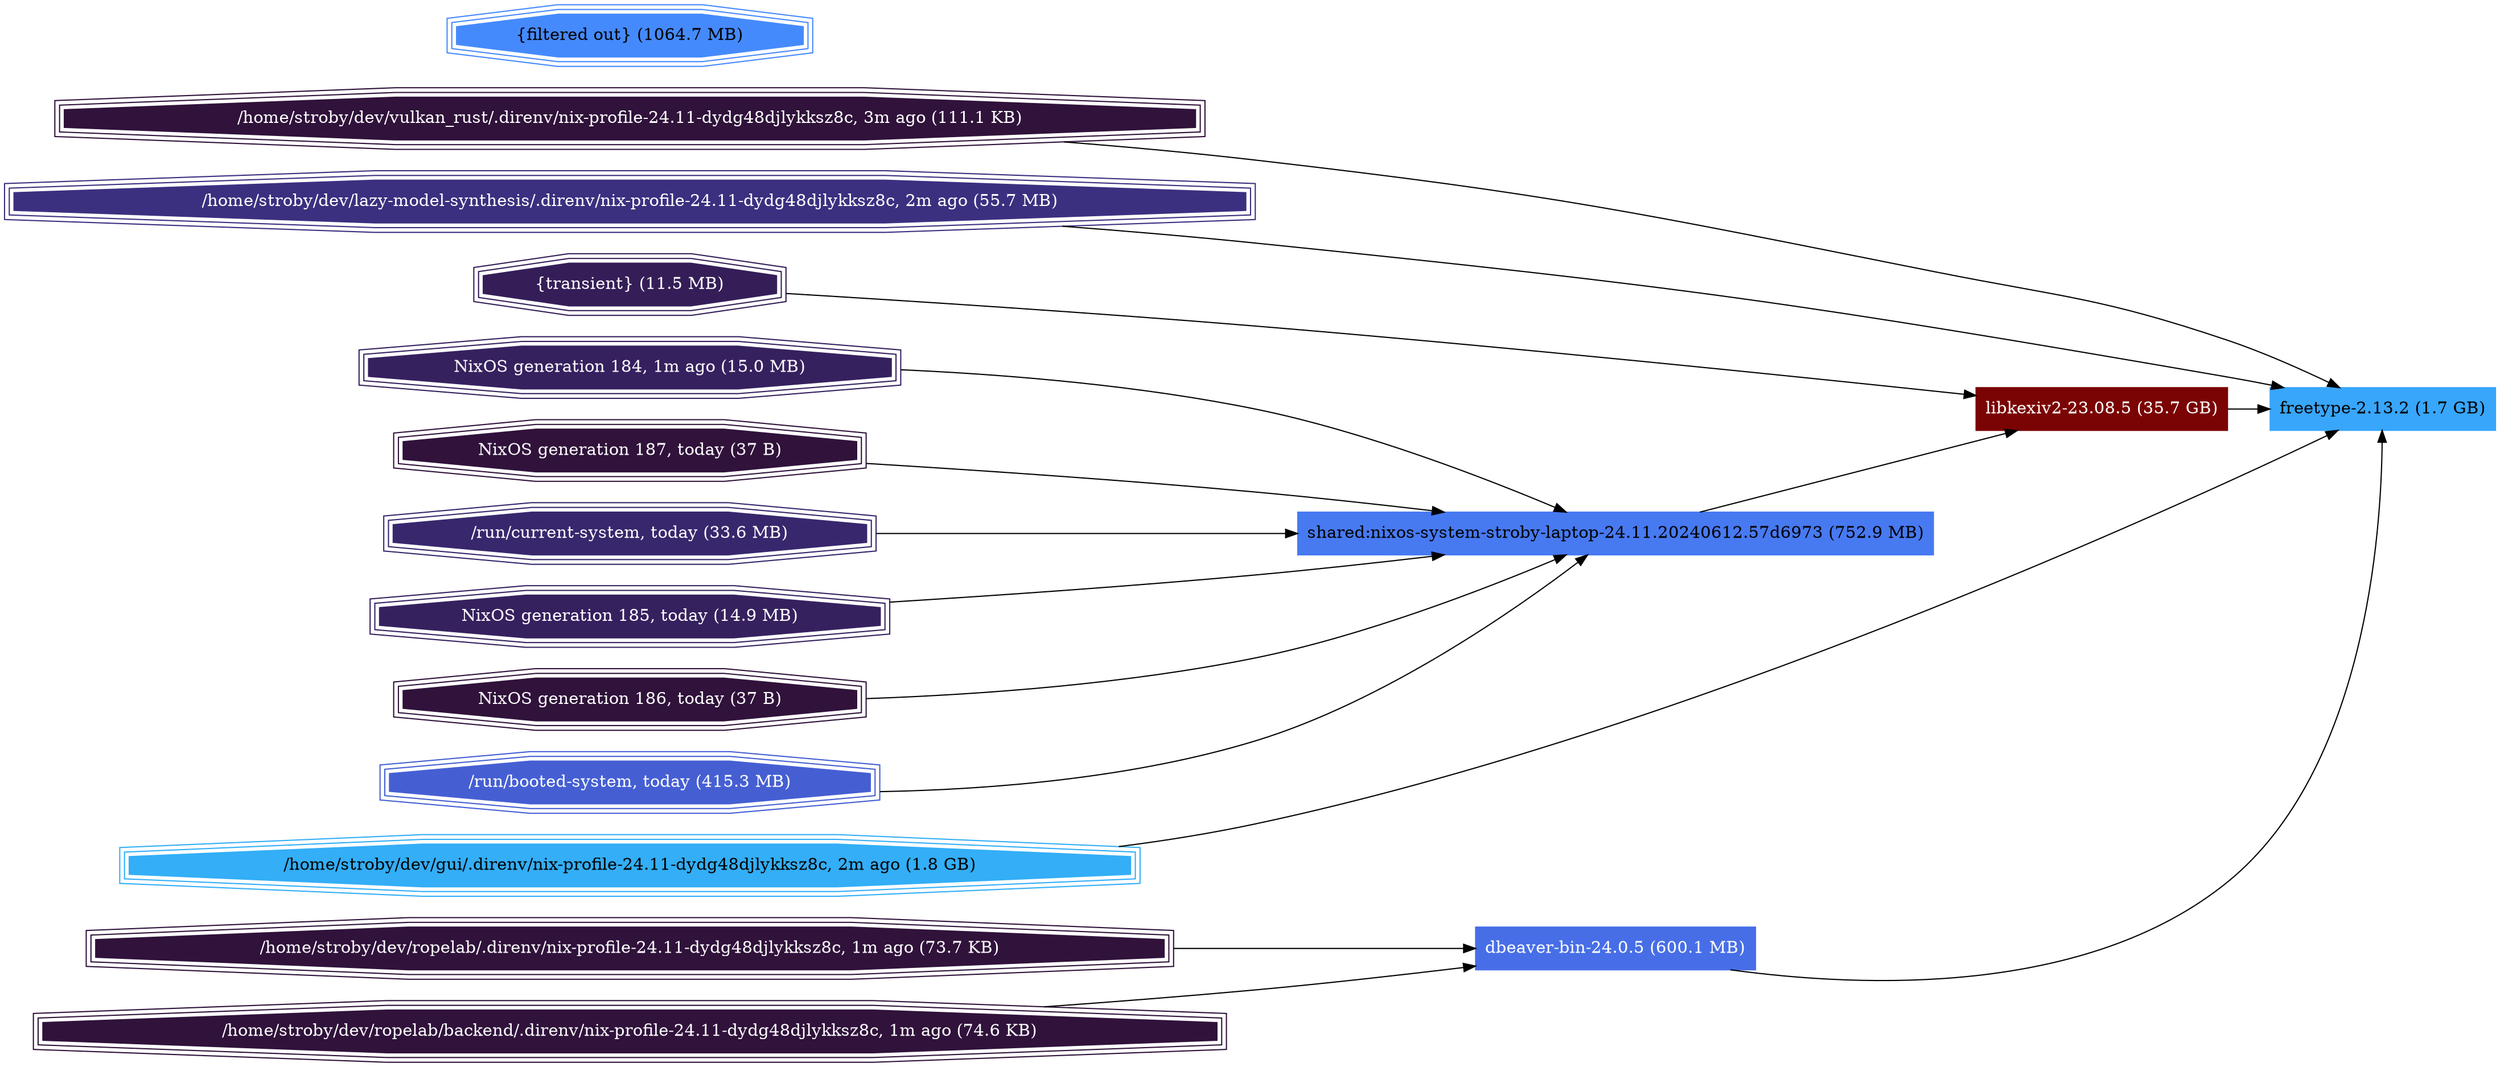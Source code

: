 digraph nixstore {
rankdir=LR;
node [shape = tripleoctagon, style=filled];
{ rank = same;
N16; N15; N14; N13; N12; N11; N10; N9; N8; N1; N7; N6; N17; N17; N6; N7; N1; N8; N9; N10; N11; N12; N13; N14; N15; N16; 
};
node [shape = box];
N1[color="#33AEF7",fontcolor="#000000",label="/home/stroby/dev/gui/.direnv/nix-profile-24.11-dydg48djlykksz8c, 2m ago (1.8 GB)"];
N2[color="#7A0403",fontcolor="#FFFFFF",label="libkexiv2-23.08.5 (35.7 GB)"];
N3[color="#38A6FB",fontcolor="#000000",label="freetype-2.13.2 (1.7 GB)"];
N4[color="#476EE7",fontcolor="#FFFFFF",label="dbeaver-bin-24.0.5 (600.1 MB)"];
N5[color="#4779F1",fontcolor="#000000",label="shared:nixos-system-stroby-laptop-24.11.20240612.57d6973 (752.9 MB)"];
N6[color="#455FD3",fontcolor="#FFFFFF",label="/run/booted-system, today (415.3 MB)"];
N7[color="#30123B",fontcolor="#FFFFFF",label="NixOS generation 186, today (37 B)"];
N8[color="#36215F",fontcolor="#FFFFFF",label="NixOS generation 185, today (14.9 MB)"];
N9[color="#3B3080",fontcolor="#FFFFFF",label="/home/stroby/dev/lazy-model-synthesis/.direnv/nix-profile-24.11-dydg48djlykksz8c, 2m ago (55.7 MB)"];
N10[color="#30123B",fontcolor="#FFFFFF",label="/home/stroby/dev/vulkan_rust/.direnv/nix-profile-24.11-dydg48djlykksz8c, 3m ago (111.1 KB)"];
N11[color="#38276D",fontcolor="#FFFFFF",label="/run/current-system, today (33.6 MB)"];
N12[color="#30123B",fontcolor="#FFFFFF",label="NixOS generation 187, today (37 B)"];
N13[color="#30123B",fontcolor="#FFFFFF",label="/home/stroby/dev/ropelab/backend/.direnv/nix-profile-24.11-dydg48djlykksz8c, 1m ago (74.6 KB)"];
N14[color="#36215F",fontcolor="#FFFFFF",label="NixOS generation 184, 1m ago (15.0 MB)"];
N15[color="#30123B",fontcolor="#FFFFFF",label="/home/stroby/dev/ropelab/.direnv/nix-profile-24.11-dydg48djlykksz8c, 1m ago (73.7 KB)"];
N16[color="#351E58",fontcolor="#FFFFFF",label="{transient} (11.5 MB)"];
N17[color="#458AFC",fontcolor="#000000",label="{filtered out} (1064.7 MB)"];
N6 -> N5;
N7 -> N5;
N1 -> N3;
N8 -> N5;
N9 -> N3;
N10 -> N3;
N11 -> N5;
N12 -> N5;
N13 -> N4;
N14 -> N5;
N5 -> N2;
N15 -> N4;
N4 -> N3;
N16 -> N2;
N2 -> N3;
}
